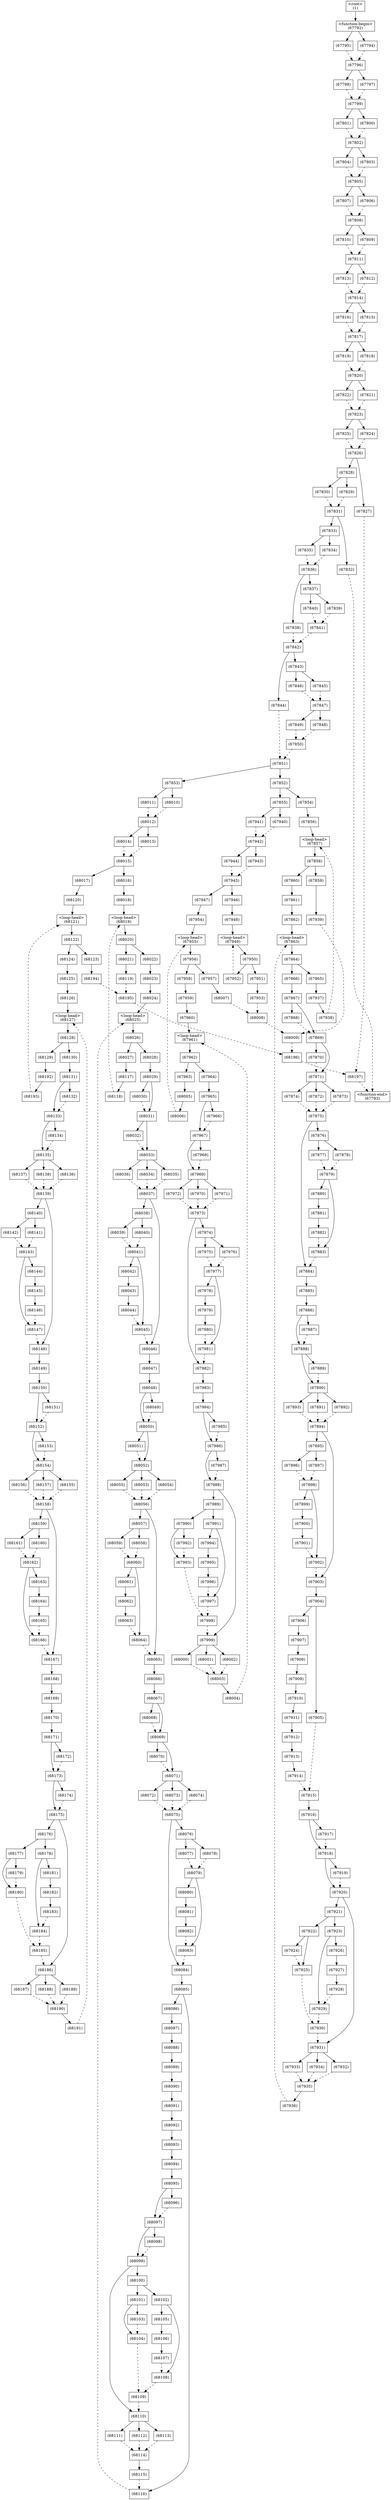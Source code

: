 digraph graphname {
n68197 [shape=box,label="(68197)"];
n68196 -> n68197[style="dashed"];
n67827 -> n68197[style="dashed"];
n68196 [shape=box,label="(68196)"];
n68195 -> n68196[style="dashed"];
n68009 -> n68196[style="dashed"];
n68195 [shape=box,label="(68195)"];
n68194 -> n68195[style="dashed"];
n68119 -> n68195[style="dashed"];
n68194 [shape=box,label="(68194)"];
n68123 -> n68194[style="solid"];
n68193 [shape=box,label="(68193)"];
n68192 -> n68193[style="solid"];
n68192 [shape=box,label="(68192)"];
n68129 -> n68192[style="solid"];
n68191 [shape=box,label="(68191)"];
n68190 -> n68191[style="solid"];
n68190 [shape=box,label="(68190)"];
n68187 -> n68190[style="dashed"];
n68188 -> n68190[style="dashed"];
n68189 -> n68190[style="dashed"];
n68189 [shape=box,label="(68189)"];
n68186 -> n68189[style="solid"];
n68188 [shape=box,label="(68188)"];
n68186 -> n68188[style="solid"];
n68187 [shape=box,label="(68187)"];
n68186 -> n68187[style="solid"];
n68186 [shape=box,label="(68186)"];
n68185 -> n68186[style="dashed"];
n68175 -> n68186[style="solid"];
n68185 [shape=box,label="(68185)"];
n68184 -> n68185[style="dashed"];
n68180 -> n68185[style="dashed"];
n68184 [shape=box,label="(68184)"];
n68183 -> n68184[style="dashed"];
n68178 -> n68184[style="solid"];
n68183 [shape=box,label="(68183)"];
n68182 -> n68183[style="solid"];
n68182 [shape=box,label="(68182)"];
n68181 -> n68182[style="solid"];
n68181 [shape=box,label="(68181)"];
n68178 -> n68181[style="solid"];
n68180 [shape=box,label="(68180)"];
n68179 -> n68180[style="dashed"];
n68177 -> n68180[style="solid"];
n68179 [shape=box,label="(68179)"];
n68177 -> n68179[style="solid"];
n68178 [shape=box,label="(68178)"];
n68176 -> n68178[style="solid"];
n68177 [shape=box,label="(68177)"];
n68176 -> n68177[style="solid"];
n68176 [shape=box,label="(68176)"];
n68175 -> n68176[style="solid"];
n68175 [shape=box,label="(68175)"];
n68174 -> n68175[style="dashed"];
n68173 -> n68175[style="solid"];
n68174 [shape=box,label="(68174)"];
n68173 -> n68174[style="solid"];
n68173 [shape=box,label="(68173)"];
n68172 -> n68173[style="dashed"];
n68171 -> n68173[style="solid"];
n68172 [shape=box,label="(68172)"];
n68171 -> n68172[style="solid"];
n68171 [shape=box,label="(68171)"];
n68170 -> n68171[style="solid"];
n68170 [shape=box,label="(68170)"];
n68169 -> n68170[style="solid"];
n68169 [shape=box,label="(68169)"];
n68168 -> n68169[style="solid"];
n68168 [shape=box,label="(68168)"];
n68167 -> n68168[style="solid"];
n68167 [shape=box,label="(68167)"];
n68166 -> n68167[style="dashed"];
n68158 -> n68167[style="solid"];
n68166 [shape=box,label="(68166)"];
n68165 -> n68166[style="dashed"];
n68162 -> n68166[style="solid"];
n68165 [shape=box,label="(68165)"];
n68164 -> n68165[style="solid"];
n68164 [shape=box,label="(68164)"];
n68163 -> n68164[style="solid"];
n68163 [shape=box,label="(68163)"];
n68162 -> n68163[style="solid"];
n68162 [shape=box,label="(68162)"];
n68161 -> n68162[style="dashed"];
n68160 -> n68162[style="dashed"];
n68161 [shape=box,label="(68161)"];
n68159 -> n68161[style="solid"];
n68160 [shape=box,label="(68160)"];
n68159 -> n68160[style="solid"];
n68159 [shape=box,label="(68159)"];
n68158 -> n68159[style="solid"];
n68158 [shape=box,label="(68158)"];
n68155 -> n68158[style="dashed"];
n68156 -> n68158[style="dashed"];
n68157 -> n68158[style="dashed"];
n68157 [shape=box,label="(68157)"];
n68154 -> n68157[style="solid"];
n68156 [shape=box,label="(68156)"];
n68154 -> n68156[style="solid"];
n68155 [shape=box,label="(68155)"];
n68154 -> n68155[style="solid"];
n68154 [shape=box,label="(68154)"];
n68153 -> n68154[style="dashed"];
n68152 -> n68154[style="solid"];
n68153 [shape=box,label="(68153)"];
n68152 -> n68153[style="solid"];
n68152 [shape=box,label="(68152)"];
n68151 -> n68152[style="dashed"];
n68150 -> n68152[style="solid"];
n68151 [shape=box,label="(68151)"];
n68150 -> n68151[style="solid"];
n68150 [shape=box,label="(68150)"];
n68149 -> n68150[style="solid"];
n68149 [shape=box,label="(68149)"];
n68148 -> n68149[style="solid"];
n68148 [shape=box,label="(68148)"];
n68147 -> n68148[style="dashed"];
n68139 -> n68148[style="solid"];
n68147 [shape=box,label="(68147)"];
n68146 -> n68147[style="dashed"];
n68143 -> n68147[style="solid"];
n68146 [shape=box,label="(68146)"];
n68145 -> n68146[style="solid"];
n68145 [shape=box,label="(68145)"];
n68144 -> n68145[style="solid"];
n68144 [shape=box,label="(68144)"];
n68143 -> n68144[style="solid"];
n68143 [shape=box,label="(68143)"];
n68142 -> n68143[style="dashed"];
n68141 -> n68143[style="dashed"];
n68142 [shape=box,label="(68142)"];
n68140 -> n68142[style="solid"];
n68141 [shape=box,label="(68141)"];
n68140 -> n68141[style="solid"];
n68140 [shape=box,label="(68140)"];
n68139 -> n68140[style="solid"];
n68139 [shape=box,label="(68139)"];
n68136 -> n68139[style="dashed"];
n68137 -> n68139[style="dashed"];
n68138 -> n68139[style="dashed"];
n68138 [shape=box,label="(68138)"];
n68135 -> n68138[style="solid"];
n68137 [shape=box,label="(68137)"];
n68135 -> n68137[style="solid"];
n68136 [shape=box,label="(68136)"];
n68135 -> n68136[style="solid"];
n68135 [shape=box,label="(68135)"];
n68134 -> n68135[style="dashed"];
n68133 -> n68135[style="solid"];
n68134 [shape=box,label="(68134)"];
n68133 -> n68134[style="solid"];
n68133 [shape=box,label="(68133)"];
n68132 -> n68133[style="dashed"];
n68131 -> n68133[style="solid"];
n68132 [shape=box,label="(68132)"];
n68131 -> n68132[style="solid"];
n68131 [shape=box,label="(68131)"];
n68130 -> n68131[style="solid"];
n68130 [shape=box,label="(68130)"];
n68128 -> n68130[style="solid"];
n68129 [shape=box,label="(68129)"];
n68128 -> n68129[style="solid"];
n68128 [shape=box,label="(68128)"];
n68127 -> n68128[style="solid"];
n68127 [shape=box,label="<loop-head>
(68127)"];
n68191 -> n68127[style="dashed"];
n68126 -> n68127[style="solid"];
n68126 [shape=box,label="(68126)"];
n68125 -> n68126[style="solid"];
n68125 [shape=box,label="(68125)"];
n68124 -> n68125[style="solid"];
n68124 [shape=box,label="(68124)"];
n68122 -> n68124[style="solid"];
n68123 [shape=box,label="(68123)"];
n68122 -> n68123[style="solid"];
n68122 [shape=box,label="(68122)"];
n68121 -> n68122[style="solid"];
n68121 [shape=box,label="<loop-head>
(68121)"];
n68193 -> n68121[style="dashed"];
n68120 -> n68121[style="solid"];
n68120 [shape=box,label="(68120)"];
n68017 -> n68120[style="solid"];
n68119 [shape=box,label="(68119)"];
n68021 -> n68119[style="solid"];
n68118 [shape=box,label="(68118)"];
n68117 -> n68118[style="solid"];
n68117 [shape=box,label="(68117)"];
n68027 -> n68117[style="solid"];
n68116 [shape=box,label="(68116)"];
n68115 -> n68116[style="dashed"];
n68085 -> n68116[style="solid"];
n68115 [shape=box,label="(68115)"];
n68114 -> n68115[style="solid"];
n68114 [shape=box,label="(68114)"];
n68111 -> n68114[style="dashed"];
n68112 -> n68114[style="dashed"];
n68113 -> n68114[style="dashed"];
n68113 [shape=box,label="(68113)"];
n68110 -> n68113[style="solid"];
n68112 [shape=box,label="(68112)"];
n68110 -> n68112[style="solid"];
n68111 [shape=box,label="(68111)"];
n68110 -> n68111[style="solid"];
n68110 [shape=box,label="(68110)"];
n68109 -> n68110[style="dashed"];
n68099 -> n68110[style="solid"];
n68109 [shape=box,label="(68109)"];
n68108 -> n68109[style="dashed"];
n68104 -> n68109[style="dashed"];
n68108 [shape=box,label="(68108)"];
n68107 -> n68108[style="dashed"];
n68102 -> n68108[style="solid"];
n68107 [shape=box,label="(68107)"];
n68106 -> n68107[style="solid"];
n68106 [shape=box,label="(68106)"];
n68105 -> n68106[style="solid"];
n68105 [shape=box,label="(68105)"];
n68102 -> n68105[style="solid"];
n68104 [shape=box,label="(68104)"];
n68103 -> n68104[style="dashed"];
n68101 -> n68104[style="solid"];
n68103 [shape=box,label="(68103)"];
n68101 -> n68103[style="solid"];
n68102 [shape=box,label="(68102)"];
n68100 -> n68102[style="solid"];
n68101 [shape=box,label="(68101)"];
n68100 -> n68101[style="solid"];
n68100 [shape=box,label="(68100)"];
n68099 -> n68100[style="solid"];
n68099 [shape=box,label="(68099)"];
n68098 -> n68099[style="dashed"];
n68097 -> n68099[style="solid"];
n68098 [shape=box,label="(68098)"];
n68097 -> n68098[style="solid"];
n68097 [shape=box,label="(68097)"];
n68096 -> n68097[style="dashed"];
n68095 -> n68097[style="solid"];
n68096 [shape=box,label="(68096)"];
n68095 -> n68096[style="solid"];
n68095 [shape=box,label="(68095)"];
n68094 -> n68095[style="solid"];
n68094 [shape=box,label="(68094)"];
n68093 -> n68094[style="solid"];
n68093 [shape=box,label="(68093)"];
n68092 -> n68093[style="solid"];
n68092 [shape=box,label="(68092)"];
n68091 -> n68092[style="solid"];
n68091 [shape=box,label="(68091)"];
n68090 -> n68091[style="solid"];
n68090 [shape=box,label="(68090)"];
n68089 -> n68090[style="solid"];
n68089 [shape=box,label="(68089)"];
n68088 -> n68089[style="solid"];
n68088 [shape=box,label="(68088)"];
n68087 -> n68088[style="solid"];
n68087 [shape=box,label="(68087)"];
n68086 -> n68087[style="solid"];
n68086 [shape=box,label="(68086)"];
n68085 -> n68086[style="solid"];
n68085 [shape=box,label="(68085)"];
n68084 -> n68085[style="solid"];
n68084 [shape=box,label="(68084)"];
n68083 -> n68084[style="dashed"];
n68075 -> n68084[style="solid"];
n68083 [shape=box,label="(68083)"];
n68082 -> n68083[style="dashed"];
n68079 -> n68083[style="solid"];
n68082 [shape=box,label="(68082)"];
n68081 -> n68082[style="solid"];
n68081 [shape=box,label="(68081)"];
n68080 -> n68081[style="solid"];
n68080 [shape=box,label="(68080)"];
n68079 -> n68080[style="solid"];
n68079 [shape=box,label="(68079)"];
n68078 -> n68079[style="dashed"];
n68077 -> n68079[style="dashed"];
n68078 [shape=box,label="(68078)"];
n68076 -> n68078[style="solid"];
n68077 [shape=box,label="(68077)"];
n68076 -> n68077[style="solid"];
n68076 [shape=box,label="(68076)"];
n68075 -> n68076[style="solid"];
n68075 [shape=box,label="(68075)"];
n68072 -> n68075[style="dashed"];
n68073 -> n68075[style="dashed"];
n68074 -> n68075[style="dashed"];
n68074 [shape=box,label="(68074)"];
n68071 -> n68074[style="solid"];
n68073 [shape=box,label="(68073)"];
n68071 -> n68073[style="solid"];
n68072 [shape=box,label="(68072)"];
n68071 -> n68072[style="solid"];
n68071 [shape=box,label="(68071)"];
n68070 -> n68071[style="dashed"];
n68069 -> n68071[style="solid"];
n68070 [shape=box,label="(68070)"];
n68069 -> n68070[style="solid"];
n68069 [shape=box,label="(68069)"];
n68068 -> n68069[style="dashed"];
n68067 -> n68069[style="solid"];
n68068 [shape=box,label="(68068)"];
n68067 -> n68068[style="solid"];
n68067 [shape=box,label="(68067)"];
n68066 -> n68067[style="solid"];
n68066 [shape=box,label="(68066)"];
n68065 -> n68066[style="solid"];
n68065 [shape=box,label="(68065)"];
n68064 -> n68065[style="dashed"];
n68056 -> n68065[style="solid"];
n68064 [shape=box,label="(68064)"];
n68063 -> n68064[style="dashed"];
n68060 -> n68064[style="solid"];
n68063 [shape=box,label="(68063)"];
n68062 -> n68063[style="solid"];
n68062 [shape=box,label="(68062)"];
n68061 -> n68062[style="solid"];
n68061 [shape=box,label="(68061)"];
n68060 -> n68061[style="solid"];
n68060 [shape=box,label="(68060)"];
n68059 -> n68060[style="dashed"];
n68058 -> n68060[style="dashed"];
n68059 [shape=box,label="(68059)"];
n68057 -> n68059[style="solid"];
n68058 [shape=box,label="(68058)"];
n68057 -> n68058[style="solid"];
n68057 [shape=box,label="(68057)"];
n68056 -> n68057[style="solid"];
n68056 [shape=box,label="(68056)"];
n68053 -> n68056[style="dashed"];
n68054 -> n68056[style="dashed"];
n68055 -> n68056[style="dashed"];
n68055 [shape=box,label="(68055)"];
n68052 -> n68055[style="solid"];
n68054 [shape=box,label="(68054)"];
n68052 -> n68054[style="solid"];
n68053 [shape=box,label="(68053)"];
n68052 -> n68053[style="solid"];
n68052 [shape=box,label="(68052)"];
n68051 -> n68052[style="dashed"];
n68050 -> n68052[style="solid"];
n68051 [shape=box,label="(68051)"];
n68050 -> n68051[style="solid"];
n68050 [shape=box,label="(68050)"];
n68049 -> n68050[style="dashed"];
n68048 -> n68050[style="solid"];
n68049 [shape=box,label="(68049)"];
n68048 -> n68049[style="solid"];
n68048 [shape=box,label="(68048)"];
n68047 -> n68048[style="solid"];
n68047 [shape=box,label="(68047)"];
n68046 -> n68047[style="solid"];
n68046 [shape=box,label="(68046)"];
n68045 -> n68046[style="dashed"];
n68037 -> n68046[style="solid"];
n68045 [shape=box,label="(68045)"];
n68044 -> n68045[style="dashed"];
n68041 -> n68045[style="solid"];
n68044 [shape=box,label="(68044)"];
n68043 -> n68044[style="solid"];
n68043 [shape=box,label="(68043)"];
n68042 -> n68043[style="solid"];
n68042 [shape=box,label="(68042)"];
n68041 -> n68042[style="solid"];
n68041 [shape=box,label="(68041)"];
n68040 -> n68041[style="dashed"];
n68039 -> n68041[style="dashed"];
n68040 [shape=box,label="(68040)"];
n68038 -> n68040[style="solid"];
n68039 [shape=box,label="(68039)"];
n68038 -> n68039[style="solid"];
n68038 [shape=box,label="(68038)"];
n68037 -> n68038[style="solid"];
n68037 [shape=box,label="(68037)"];
n68034 -> n68037[style="dashed"];
n68035 -> n68037[style="dashed"];
n68036 -> n68037[style="dashed"];
n68036 [shape=box,label="(68036)"];
n68033 -> n68036[style="solid"];
n68035 [shape=box,label="(68035)"];
n68033 -> n68035[style="solid"];
n68034 [shape=box,label="(68034)"];
n68033 -> n68034[style="solid"];
n68033 [shape=box,label="(68033)"];
n68032 -> n68033[style="dashed"];
n68031 -> n68033[style="solid"];
n68032 [shape=box,label="(68032)"];
n68031 -> n68032[style="solid"];
n68031 [shape=box,label="(68031)"];
n68030 -> n68031[style="dashed"];
n68029 -> n68031[style="solid"];
n68030 [shape=box,label="(68030)"];
n68029 -> n68030[style="solid"];
n68029 [shape=box,label="(68029)"];
n68028 -> n68029[style="solid"];
n68028 [shape=box,label="(68028)"];
n68026 -> n68028[style="solid"];
n68027 [shape=box,label="(68027)"];
n68026 -> n68027[style="solid"];
n68026 [shape=box,label="(68026)"];
n68025 -> n68026[style="solid"];
n68025 [shape=box,label="<loop-head>
(68025)"];
n68116 -> n68025[style="dashed"];
n68024 -> n68025[style="solid"];
n68024 [shape=box,label="(68024)"];
n68023 -> n68024[style="solid"];
n68023 [shape=box,label="(68023)"];
n68022 -> n68023[style="solid"];
n68022 [shape=box,label="(68022)"];
n68020 -> n68022[style="solid"];
n68021 [shape=box,label="(68021)"];
n68020 -> n68021[style="solid"];
n68020 [shape=box,label="(68020)"];
n68019 -> n68020[style="solid"];
n68019 [shape=box,label="<loop-head>
(68019)"];
n68118 -> n68019[style="dashed"];
n68018 -> n68019[style="solid"];
n68018 [shape=box,label="(68018)"];
n68016 -> n68018[style="solid"];
n68017 [shape=box,label="(68017)"];
n68015 -> n68017[style="solid"];
n68016 [shape=box,label="(68016)"];
n68015 -> n68016[style="solid"];
n68015 [shape=box,label="(68015)"];
n68014 -> n68015[style="dashed"];
n68013 -> n68015[style="dashed"];
n68014 [shape=box,label="(68014)"];
n68012 -> n68014[style="solid"];
n68013 [shape=box,label="(68013)"];
n68012 -> n68013[style="solid"];
n68012 [shape=box,label="(68012)"];
n68011 -> n68012[style="dashed"];
n68010 -> n68012[style="dashed"];
n68011 [shape=box,label="(68011)"];
n67853 -> n68011[style="solid"];
n68010 [shape=box,label="(68010)"];
n67853 -> n68010[style="solid"];
n68009 [shape=box,label="(68009)"];
n68008 -> n68009[style="dashed"];
n67939 -> n68009[style="dashed"];
n68008 [shape=box,label="(68008)"];
n68007 -> n68008[style="dashed"];
n67953 -> n68008[style="dashed"];
n68007 [shape=box,label="(68007)"];
n67957 -> n68007[style="solid"];
n68006 [shape=box,label="(68006)"];
n68005 -> n68006[style="solid"];
n68005 [shape=box,label="(68005)"];
n67963 -> n68005[style="solid"];
n68004 [shape=box,label="(68004)"];
n68003 -> n68004[style="solid"];
n68003 [shape=box,label="(68003)"];
n68000 -> n68003[style="dashed"];
n68001 -> n68003[style="dashed"];
n68002 -> n68003[style="dashed"];
n68002 [shape=box,label="(68002)"];
n67999 -> n68002[style="solid"];
n68001 [shape=box,label="(68001)"];
n67999 -> n68001[style="solid"];
n68000 [shape=box,label="(68000)"];
n67999 -> n68000[style="solid"];
n67999 [shape=box,label="(67999)"];
n67998 -> n67999[style="dashed"];
n67988 -> n67999[style="solid"];
n67998 [shape=box,label="(67998)"];
n67997 -> n67998[style="dashed"];
n67993 -> n67998[style="dashed"];
n67997 [shape=box,label="(67997)"];
n67996 -> n67997[style="dashed"];
n67991 -> n67997[style="solid"];
n67996 [shape=box,label="(67996)"];
n67995 -> n67996[style="solid"];
n67995 [shape=box,label="(67995)"];
n67994 -> n67995[style="solid"];
n67994 [shape=box,label="(67994)"];
n67991 -> n67994[style="solid"];
n67993 [shape=box,label="(67993)"];
n67992 -> n67993[style="dashed"];
n67990 -> n67993[style="solid"];
n67992 [shape=box,label="(67992)"];
n67990 -> n67992[style="solid"];
n67991 [shape=box,label="(67991)"];
n67989 -> n67991[style="solid"];
n67990 [shape=box,label="(67990)"];
n67989 -> n67990[style="solid"];
n67989 [shape=box,label="(67989)"];
n67988 -> n67989[style="solid"];
n67988 [shape=box,label="(67988)"];
n67987 -> n67988[style="dashed"];
n67986 -> n67988[style="solid"];
n67987 [shape=box,label="(67987)"];
n67986 -> n67987[style="solid"];
n67986 [shape=box,label="(67986)"];
n67985 -> n67986[style="dashed"];
n67984 -> n67986[style="solid"];
n67985 [shape=box,label="(67985)"];
n67984 -> n67985[style="solid"];
n67984 [shape=box,label="(67984)"];
n67983 -> n67984[style="solid"];
n67983 [shape=box,label="(67983)"];
n67982 -> n67983[style="solid"];
n67982 [shape=box,label="(67982)"];
n67981 -> n67982[style="dashed"];
n67973 -> n67982[style="solid"];
n67981 [shape=box,label="(67981)"];
n67980 -> n67981[style="dashed"];
n67977 -> n67981[style="solid"];
n67980 [shape=box,label="(67980)"];
n67979 -> n67980[style="solid"];
n67979 [shape=box,label="(67979)"];
n67978 -> n67979[style="solid"];
n67978 [shape=box,label="(67978)"];
n67977 -> n67978[style="solid"];
n67977 [shape=box,label="(67977)"];
n67976 -> n67977[style="dashed"];
n67975 -> n67977[style="dashed"];
n67976 [shape=box,label="(67976)"];
n67974 -> n67976[style="solid"];
n67975 [shape=box,label="(67975)"];
n67974 -> n67975[style="solid"];
n67974 [shape=box,label="(67974)"];
n67973 -> n67974[style="solid"];
n67973 [shape=box,label="(67973)"];
n67970 -> n67973[style="dashed"];
n67971 -> n67973[style="dashed"];
n67972 -> n67973[style="dashed"];
n67972 [shape=box,label="(67972)"];
n67969 -> n67972[style="solid"];
n67971 [shape=box,label="(67971)"];
n67969 -> n67971[style="solid"];
n67970 [shape=box,label="(67970)"];
n67969 -> n67970[style="solid"];
n67969 [shape=box,label="(67969)"];
n67968 -> n67969[style="dashed"];
n67967 -> n67969[style="solid"];
n67968 [shape=box,label="(67968)"];
n67967 -> n67968[style="solid"];
n67967 [shape=box,label="(67967)"];
n67966 -> n67967[style="dashed"];
n67965 -> n67967[style="solid"];
n67966 [shape=box,label="(67966)"];
n67965 -> n67966[style="solid"];
n67965 [shape=box,label="(67965)"];
n67964 -> n67965[style="solid"];
n67964 [shape=box,label="(67964)"];
n67962 -> n67964[style="solid"];
n67963 [shape=box,label="(67963)"];
n67962 -> n67963[style="solid"];
n67962 [shape=box,label="(67962)"];
n67961 -> n67962[style="solid"];
n67961 [shape=box,label="<loop-head>
(67961)"];
n68004 -> n67961[style="dashed"];
n67960 -> n67961[style="solid"];
n67960 [shape=box,label="(67960)"];
n67959 -> n67960[style="solid"];
n67959 [shape=box,label="(67959)"];
n67958 -> n67959[style="solid"];
n67958 [shape=box,label="(67958)"];
n67956 -> n67958[style="solid"];
n67957 [shape=box,label="(67957)"];
n67956 -> n67957[style="solid"];
n67956 [shape=box,label="(67956)"];
n67955 -> n67956[style="solid"];
n67955 [shape=box,label="<loop-head>
(67955)"];
n68006 -> n67955[style="dashed"];
n67954 -> n67955[style="solid"];
n67954 [shape=box,label="(67954)"];
n67947 -> n67954[style="solid"];
n67953 [shape=box,label="(67953)"];
n67951 -> n67953[style="solid"];
n67952 [shape=box,label="(67952)"];
n67950 -> n67952[style="solid"];
n67951 [shape=box,label="(67951)"];
n67950 -> n67951[style="solid"];
n67950 [shape=box,label="(67950)"];
n67949 -> n67950[style="solid"];
n67949 [shape=box,label="<loop-head>
(67949)"];
n67952 -> n67949[style="dashed"];
n67948 -> n67949[style="solid"];
n67948 [shape=box,label="(67948)"];
n67946 -> n67948[style="solid"];
n67947 [shape=box,label="(67947)"];
n67945 -> n67947[style="solid"];
n67946 [shape=box,label="(67946)"];
n67945 -> n67946[style="solid"];
n67945 [shape=box,label="(67945)"];
n67944 -> n67945[style="dashed"];
n67943 -> n67945[style="dashed"];
n67944 [shape=box,label="(67944)"];
n67942 -> n67944[style="solid"];
n67943 [shape=box,label="(67943)"];
n67942 -> n67943[style="solid"];
n67942 [shape=box,label="(67942)"];
n67941 -> n67942[style="dashed"];
n67940 -> n67942[style="dashed"];
n67941 [shape=box,label="(67941)"];
n67855 -> n67941[style="solid"];
n67940 [shape=box,label="(67940)"];
n67855 -> n67940[style="solid"];
n67939 [shape=box,label="(67939)"];
n67859 -> n67939[style="solid"];
n67938 [shape=box,label="(67938)"];
n67937 -> n67938[style="solid"];
n67937 [shape=box,label="(67937)"];
n67865 -> n67937[style="solid"];
n67936 [shape=box,label="(67936)"];
n67935 -> n67936[style="solid"];
n67935 [shape=box,label="(67935)"];
n67932 -> n67935[style="dashed"];
n67933 -> n67935[style="dashed"];
n67934 -> n67935[style="dashed"];
n67934 [shape=box,label="(67934)"];
n67931 -> n67934[style="solid"];
n67933 [shape=box,label="(67933)"];
n67931 -> n67933[style="solid"];
n67932 [shape=box,label="(67932)"];
n67931 -> n67932[style="solid"];
n67931 [shape=box,label="(67931)"];
n67930 -> n67931[style="dashed"];
n67920 -> n67931[style="solid"];
n67930 [shape=box,label="(67930)"];
n67929 -> n67930[style="dashed"];
n67925 -> n67930[style="dashed"];
n67929 [shape=box,label="(67929)"];
n67928 -> n67929[style="dashed"];
n67923 -> n67929[style="solid"];
n67928 [shape=box,label="(67928)"];
n67927 -> n67928[style="solid"];
n67927 [shape=box,label="(67927)"];
n67926 -> n67927[style="solid"];
n67926 [shape=box,label="(67926)"];
n67923 -> n67926[style="solid"];
n67925 [shape=box,label="(67925)"];
n67924 -> n67925[style="dashed"];
n67922 -> n67925[style="solid"];
n67924 [shape=box,label="(67924)"];
n67922 -> n67924[style="solid"];
n67923 [shape=box,label="(67923)"];
n67921 -> n67923[style="solid"];
n67922 [shape=box,label="(67922)"];
n67921 -> n67922[style="solid"];
n67921 [shape=box,label="(67921)"];
n67920 -> n67921[style="solid"];
n67920 [shape=box,label="(67920)"];
n67919 -> n67920[style="dashed"];
n67918 -> n67920[style="solid"];
n67919 [shape=box,label="(67919)"];
n67918 -> n67919[style="solid"];
n67918 [shape=box,label="(67918)"];
n67917 -> n67918[style="dashed"];
n67916 -> n67918[style="solid"];
n67917 [shape=box,label="(67917)"];
n67916 -> n67917[style="solid"];
n67916 [shape=box,label="(67916)"];
n67915 -> n67916[style="solid"];
n67915 [shape=box,label="(67915)"];
n67914 -> n67915[style="dashed"];
n67905 -> n67915[style="dashed"];
n67914 [shape=box,label="(67914)"];
n67913 -> n67914[style="solid"];
n67913 [shape=box,label="(67913)"];
n67912 -> n67913[style="solid"];
n67912 [shape=box,label="(67912)"];
n67911 -> n67912[style="solid"];
n67911 [shape=box,label="(67911)"];
n67910 -> n67911[style="solid"];
n67910 [shape=box,label="(67910)"];
n67909 -> n67910[style="solid"];
n67909 [shape=box,label="(67909)"];
n67908 -> n67909[style="solid"];
n67908 [shape=box,label="(67908)"];
n67907 -> n67908[style="solid"];
n67907 [shape=box,label="(67907)"];
n67906 -> n67907[style="solid"];
n67906 [shape=box,label="(67906)"];
n67904 -> n67906[style="solid"];
n67905 [shape=box,label="(67905)"];
n67904 -> n67905[style="solid"];
n67904 [shape=box,label="(67904)"];
n67903 -> n67904[style="solid"];
n67903 [shape=box,label="(67903)"];
n67902 -> n67903[style="dashed"];
n67894 -> n67903[style="solid"];
n67902 [shape=box,label="(67902)"];
n67901 -> n67902[style="dashed"];
n67898 -> n67902[style="solid"];
n67901 [shape=box,label="(67901)"];
n67900 -> n67901[style="solid"];
n67900 [shape=box,label="(67900)"];
n67899 -> n67900[style="solid"];
n67899 [shape=box,label="(67899)"];
n67898 -> n67899[style="solid"];
n67898 [shape=box,label="(67898)"];
n67897 -> n67898[style="dashed"];
n67896 -> n67898[style="dashed"];
n67897 [shape=box,label="(67897)"];
n67895 -> n67897[style="solid"];
n67896 [shape=box,label="(67896)"];
n67895 -> n67896[style="solid"];
n67895 [shape=box,label="(67895)"];
n67894 -> n67895[style="solid"];
n67894 [shape=box,label="(67894)"];
n67891 -> n67894[style="dashed"];
n67892 -> n67894[style="dashed"];
n67893 -> n67894[style="dashed"];
n67893 [shape=box,label="(67893)"];
n67890 -> n67893[style="solid"];
n67892 [shape=box,label="(67892)"];
n67890 -> n67892[style="solid"];
n67891 [shape=box,label="(67891)"];
n67890 -> n67891[style="solid"];
n67890 [shape=box,label="(67890)"];
n67889 -> n67890[style="dashed"];
n67888 -> n67890[style="solid"];
n67889 [shape=box,label="(67889)"];
n67888 -> n67889[style="solid"];
n67888 [shape=box,label="(67888)"];
n67887 -> n67888[style="dashed"];
n67886 -> n67888[style="solid"];
n67887 [shape=box,label="(67887)"];
n67886 -> n67887[style="solid"];
n67886 [shape=box,label="(67886)"];
n67885 -> n67886[style="solid"];
n67885 [shape=box,label="(67885)"];
n67884 -> n67885[style="solid"];
n67884 [shape=box,label="(67884)"];
n67883 -> n67884[style="dashed"];
n67875 -> n67884[style="solid"];
n67883 [shape=box,label="(67883)"];
n67882 -> n67883[style="dashed"];
n67879 -> n67883[style="solid"];
n67882 [shape=box,label="(67882)"];
n67881 -> n67882[style="solid"];
n67881 [shape=box,label="(67881)"];
n67880 -> n67881[style="solid"];
n67880 [shape=box,label="(67880)"];
n67879 -> n67880[style="solid"];
n67879 [shape=box,label="(67879)"];
n67878 -> n67879[style="dashed"];
n67877 -> n67879[style="dashed"];
n67878 [shape=box,label="(67878)"];
n67876 -> n67878[style="solid"];
n67877 [shape=box,label="(67877)"];
n67876 -> n67877[style="solid"];
n67876 [shape=box,label="(67876)"];
n67875 -> n67876[style="solid"];
n67875 [shape=box,label="(67875)"];
n67872 -> n67875[style="dashed"];
n67873 -> n67875[style="dashed"];
n67874 -> n67875[style="dashed"];
n67874 [shape=box,label="(67874)"];
n67871 -> n67874[style="solid"];
n67873 [shape=box,label="(67873)"];
n67871 -> n67873[style="solid"];
n67872 [shape=box,label="(67872)"];
n67871 -> n67872[style="solid"];
n67871 [shape=box,label="(67871)"];
n67870 -> n67871[style="dashed"];
n67869 -> n67871[style="solid"];
n67870 [shape=box,label="(67870)"];
n67869 -> n67870[style="solid"];
n67869 [shape=box,label="(67869)"];
n67868 -> n67869[style="dashed"];
n67867 -> n67869[style="solid"];
n67868 [shape=box,label="(67868)"];
n67867 -> n67868[style="solid"];
n67867 [shape=box,label="(67867)"];
n67866 -> n67867[style="solid"];
n67866 [shape=box,label="(67866)"];
n67864 -> n67866[style="solid"];
n67865 [shape=box,label="(67865)"];
n67864 -> n67865[style="solid"];
n67864 [shape=box,label="(67864)"];
n67863 -> n67864[style="solid"];
n67863 [shape=box,label="<loop-head>
(67863)"];
n67936 -> n67863[style="dashed"];
n67862 -> n67863[style="solid"];
n67862 [shape=box,label="(67862)"];
n67861 -> n67862[style="solid"];
n67861 [shape=box,label="(67861)"];
n67860 -> n67861[style="solid"];
n67860 [shape=box,label="(67860)"];
n67858 -> n67860[style="solid"];
n67859 [shape=box,label="(67859)"];
n67858 -> n67859[style="solid"];
n67858 [shape=box,label="(67858)"];
n67857 -> n67858[style="solid"];
n67857 [shape=box,label="<loop-head>
(67857)"];
n67938 -> n67857[style="dashed"];
n67856 -> n67857[style="solid"];
n67856 [shape=box,label="(67856)"];
n67854 -> n67856[style="solid"];
n67855 [shape=box,label="(67855)"];
n67852 -> n67855[style="solid"];
n67854 [shape=box,label="(67854)"];
n67852 -> n67854[style="solid"];
n67853 [shape=box,label="(67853)"];
n67851 -> n67853[style="solid"];
n67852 [shape=box,label="(67852)"];
n67851 -> n67852[style="solid"];
n67851 [shape=box,label="(67851)"];
n67844 -> n67851[style="dashed"];
n67850 -> n67851[style="dashed"];
n67850 [shape=box,label="(67850)"];
n67849 -> n67850[style="dashed"];
n67848 -> n67850[style="dashed"];
n67849 [shape=box,label="(67849)"];
n67847 -> n67849[style="solid"];
n67848 [shape=box,label="(67848)"];
n67847 -> n67848[style="solid"];
n67847 [shape=box,label="(67847)"];
n67846 -> n67847[style="dashed"];
n67845 -> n67847[style="dashed"];
n67846 [shape=box,label="(67846)"];
n67843 -> n67846[style="solid"];
n67845 [shape=box,label="(67845)"];
n67843 -> n67845[style="solid"];
n67844 [shape=box,label="(67844)"];
n67842 -> n67844[style="solid"];
n67843 [shape=box,label="(67843)"];
n67842 -> n67843[style="solid"];
n67842 [shape=box,label="(67842)"];
n67838 -> n67842[style="dashed"];
n67841 -> n67842[style="dashed"];
n67841 [shape=box,label="(67841)"];
n67840 -> n67841[style="dashed"];
n67839 -> n67841[style="dashed"];
n67840 [shape=box,label="(67840)"];
n67837 -> n67840[style="solid"];
n67839 [shape=box,label="(67839)"];
n67837 -> n67839[style="solid"];
n67838 [shape=box,label="(67838)"];
n67836 -> n67838[style="solid"];
n67837 [shape=box,label="(67837)"];
n67836 -> n67837[style="solid"];
n67836 [shape=box,label="(67836)"];
n67835 -> n67836[style="dashed"];
n67834 -> n67836[style="dashed"];
n67835 [shape=box,label="(67835)"];
n67833 -> n67835[style="solid"];
n67834 [shape=box,label="(67834)"];
n67833 -> n67834[style="solid"];
n67833 [shape=box,label="(67833)"];
n67831 -> n67833[style="solid"];
n67832 [shape=box,label="(67832)"];
n67831 -> n67832[style="solid"];
n67831 [shape=box,label="(67831)"];
n67830 -> n67831[style="dashed"];
n67829 -> n67831[style="dashed"];
n67830 [shape=box,label="(67830)"];
n67828 -> n67830[style="solid"];
n67829 [shape=box,label="(67829)"];
n67828 -> n67829[style="solid"];
n67828 [shape=box,label="(67828)"];
n67826 -> n67828[style="solid"];
n67827 [shape=box,label="(67827)"];
n67826 -> n67827[style="solid"];
n67826 [shape=box,label="(67826)"];
n67825 -> n67826[style="dashed"];
n67824 -> n67826[style="dashed"];
n67825 [shape=box,label="(67825)"];
n67823 -> n67825[style="solid"];
n67824 [shape=box,label="(67824)"];
n67823 -> n67824[style="solid"];
n67823 [shape=box,label="(67823)"];
n67822 -> n67823[style="dashed"];
n67821 -> n67823[style="dashed"];
n67822 [shape=box,label="(67822)"];
n67820 -> n67822[style="solid"];
n67821 [shape=box,label="(67821)"];
n67820 -> n67821[style="solid"];
n67820 [shape=box,label="(67820)"];
n67819 -> n67820[style="dashed"];
n67818 -> n67820[style="dashed"];
n67819 [shape=box,label="(67819)"];
n67817 -> n67819[style="solid"];
n67818 [shape=box,label="(67818)"];
n67817 -> n67818[style="solid"];
n67817 [shape=box,label="(67817)"];
n67816 -> n67817[style="dashed"];
n67815 -> n67817[style="dashed"];
n67816 [shape=box,label="(67816)"];
n67814 -> n67816[style="solid"];
n67815 [shape=box,label="(67815)"];
n67814 -> n67815[style="solid"];
n67814 [shape=box,label="(67814)"];
n67813 -> n67814[style="dashed"];
n67812 -> n67814[style="dashed"];
n67813 [shape=box,label="(67813)"];
n67811 -> n67813[style="solid"];
n67812 [shape=box,label="(67812)"];
n67811 -> n67812[style="solid"];
n67811 [shape=box,label="(67811)"];
n67810 -> n67811[style="dashed"];
n67809 -> n67811[style="dashed"];
n67810 [shape=box,label="(67810)"];
n67808 -> n67810[style="solid"];
n67809 [shape=box,label="(67809)"];
n67808 -> n67809[style="solid"];
n67808 [shape=box,label="(67808)"];
n67807 -> n67808[style="dashed"];
n67806 -> n67808[style="dashed"];
n67807 [shape=box,label="(67807)"];
n67805 -> n67807[style="solid"];
n67806 [shape=box,label="(67806)"];
n67805 -> n67806[style="solid"];
n67805 [shape=box,label="(67805)"];
n67804 -> n67805[style="dashed"];
n67803 -> n67805[style="dashed"];
n67804 [shape=box,label="(67804)"];
n67802 -> n67804[style="solid"];
n67803 [shape=box,label="(67803)"];
n67802 -> n67803[style="solid"];
n67802 [shape=box,label="(67802)"];
n67801 -> n67802[style="dashed"];
n67800 -> n67802[style="dashed"];
n67801 [shape=box,label="(67801)"];
n67799 -> n67801[style="solid"];
n67800 [shape=box,label="(67800)"];
n67799 -> n67800[style="solid"];
n67799 [shape=box,label="(67799)"];
n67798 -> n67799[style="dashed"];
n67797 -> n67799[style="dashed"];
n67798 [shape=box,label="(67798)"];
n67796 -> n67798[style="solid"];
n67797 [shape=box,label="(67797)"];
n67796 -> n67797[style="solid"];
n67796 [shape=box,label="(67796)"];
n67795 -> n67796[style="dashed"];
n67794 -> n67796[style="dashed"];
n67795 [shape=box,label="(67795)"];
n67792 -> n67795[style="solid"];
n67794 [shape=box,label="(67794)"];
n67792 -> n67794[style="solid"];
n67793 [shape=box,label="<function-end>
(67793)"];
n68197 -> n67793[style="dashed"];
n67832 -> n67793[style="dashed"];
n67792 [shape=box,label="<function-begin>
(67792)"];
n1 -> n67792[style="solid"];
n1 [shape=box,label="<root>
(1)"];
}
